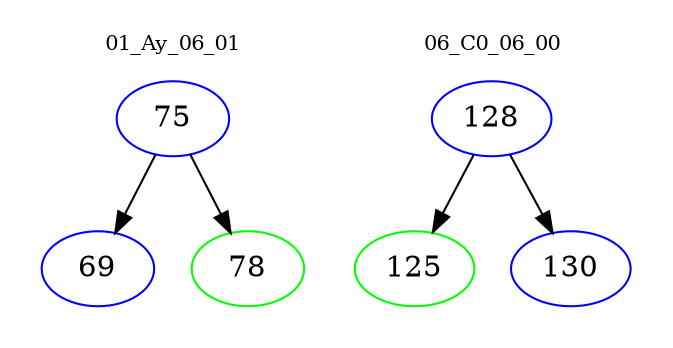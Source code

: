 digraph{
subgraph cluster_0 {
color = white
label = "01_Ay_06_01";
fontsize=10;
T0_75 [label="75", color="blue"]
T0_75 -> T0_69 [color="black"]
T0_69 [label="69", color="blue"]
T0_75 -> T0_78 [color="black"]
T0_78 [label="78", color="green"]
}
subgraph cluster_1 {
color = white
label = "06_C0_06_00";
fontsize=10;
T1_128 [label="128", color="blue"]
T1_128 -> T1_125 [color="black"]
T1_125 [label="125", color="green"]
T1_128 -> T1_130 [color="black"]
T1_130 [label="130", color="blue"]
}
}
